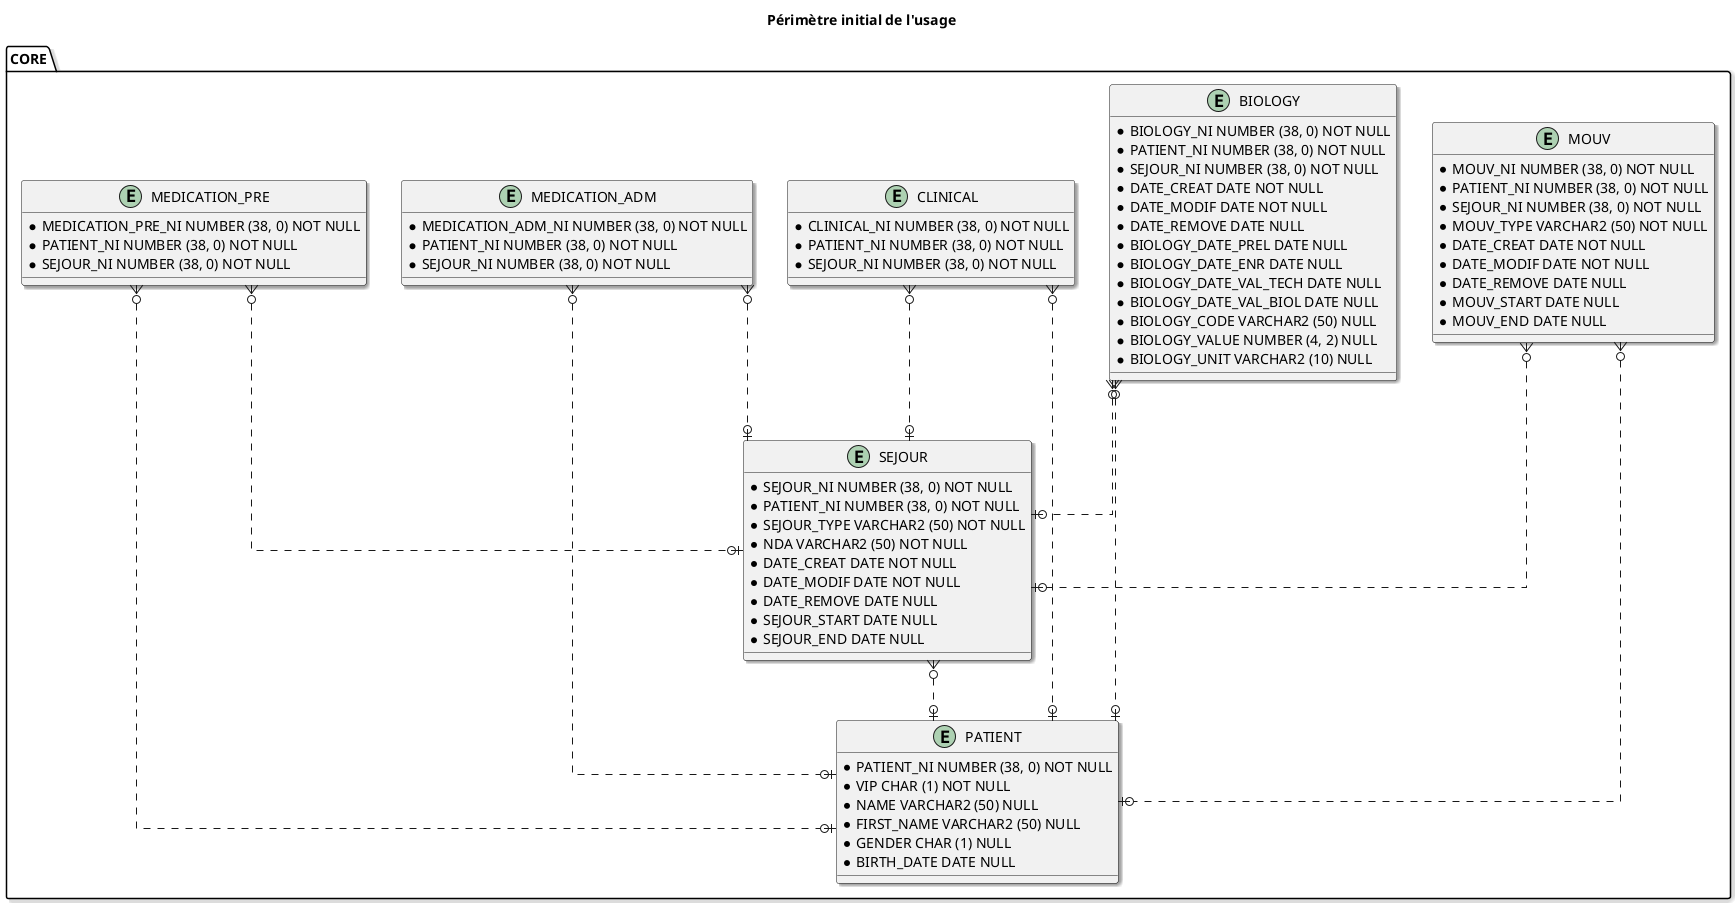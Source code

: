 @startuml

skinparam Shadowing 1.0
' avoid problems with angled crows feet
skinparam linetype ortho

title
Périmètre initial de l'usage
end title

entity CORE.PATIENT {
  * {field} PATIENT_NI NUMBER (38, 0) NOT NULL
  * {field} VIP CHAR (1) NOT NULL
  * {field} NAME VARCHAR2 (50) NULL
  * {field} FIRST_NAME VARCHAR2 (50) NULL
  * {field} GENDER CHAR (1) NULL
  * {field} BIRTH_DATE DATE NULL
}

entity CORE.SEJOUR {
  * {field} SEJOUR_NI NUMBER (38, 0) NOT NULL
  * {field} PATIENT_NI NUMBER (38, 0) NOT NULL
  * {field} SEJOUR_TYPE VARCHAR2 (50) NOT NULL
  * {field} NDA VARCHAR2 (50) NOT NULL
  * {field} DATE_CREAT DATE NOT NULL
  * {field} DATE_MODIF DATE NOT NULL
  * {field} DATE_REMOVE DATE NULL
  * {field} SEJOUR_START DATE NULL
  * {field} SEJOUR_END DATE NULL
}

entity CORE.MOUV {
  * {field} MOUV_NI NUMBER (38, 0) NOT NULL
  * {field} PATIENT_NI NUMBER (38, 0) NOT NULL
  * {field} SEJOUR_NI NUMBER (38, 0) NOT NULL
  * {field} MOUV_TYPE VARCHAR2 (50) NOT NULL
  * {field} DATE_CREAT DATE NOT NULL
  * {field} DATE_MODIF DATE NOT NULL
  * {field} DATE_REMOVE DATE NULL
  * {field} MOUV_START DATE NULL
  * {field} MOUV_END DATE NULL
}

entity CORE.BIOLOGY {
  * {field} BIOLOGY_NI NUMBER (38, 0) NOT NULL
  * {field} PATIENT_NI NUMBER (38, 0) NOT NULL
  * {field} SEJOUR_NI NUMBER (38, 0) NOT NULL
  * {field} DATE_CREAT DATE NOT NULL
  * {field} DATE_MODIF DATE NOT NULL
  * {field} DATE_REMOVE DATE NULL
  * {field} BIOLOGY_DATE_PREL DATE NULL
  * {field} BIOLOGY_DATE_ENR DATE NULL
  * {field} BIOLOGY_DATE_VAL_TECH DATE NULL
  * {field} BIOLOGY_DATE_VAL_BIOL DATE NULL
  * {field} BIOLOGY_CODE VARCHAR2 (50) NULL
  * {field} BIOLOGY_VALUE NUMBER (4, 2) NULL
  * {field} BIOLOGY_UNIT VARCHAR2 (10) NULL
}

entity CORE.CLINICAL {
  * {field} CLINICAL_NI NUMBER (38, 0) NOT NULL
  * {field} PATIENT_NI NUMBER (38, 0) NOT NULL
  * {field} SEJOUR_NI NUMBER (38, 0) NOT NULL
}

entity CORE.MEDICATION_ADM {
  * {field} MEDICATION_ADM_NI NUMBER (38, 0) NOT NULL
  * {field} PATIENT_NI NUMBER (38, 0) NOT NULL
  * {field} SEJOUR_NI NUMBER (38, 0) NOT NULL
}

entity CORE.MEDICATION_PRE {
  * {field} MEDICATION_PRE_NI NUMBER (38, 0) NOT NULL
  * {field} PATIENT_NI NUMBER (38, 0) NOT NULL
  * {field} SEJOUR_NI NUMBER (38, 0) NOT NULL
}



CORE.SEJOUR }o..o| CORE.PATIENT

CORE.MOUV }o..o| CORE.PATIENT
CORE.MOUV }o..o| CORE.SEJOUR

CORE.BIOLOGY }o..o| CORE.PATIENT
CORE.BIOLOGY }o..o| CORE.SEJOUR

CORE.CLINICAL }o..o| CORE.PATIENT
CORE.CLINICAL }o..o| CORE.SEJOUR

CORE.MEDICATION_ADM }o..o| CORE.PATIENT
CORE.MEDICATION_ADM }o..o| CORE.SEJOUR

CORE.MEDICATION_PRE }o..o| CORE.PATIENT
CORE.MEDICATION_PRE }o..o| CORE.SEJOUR

@enduml
